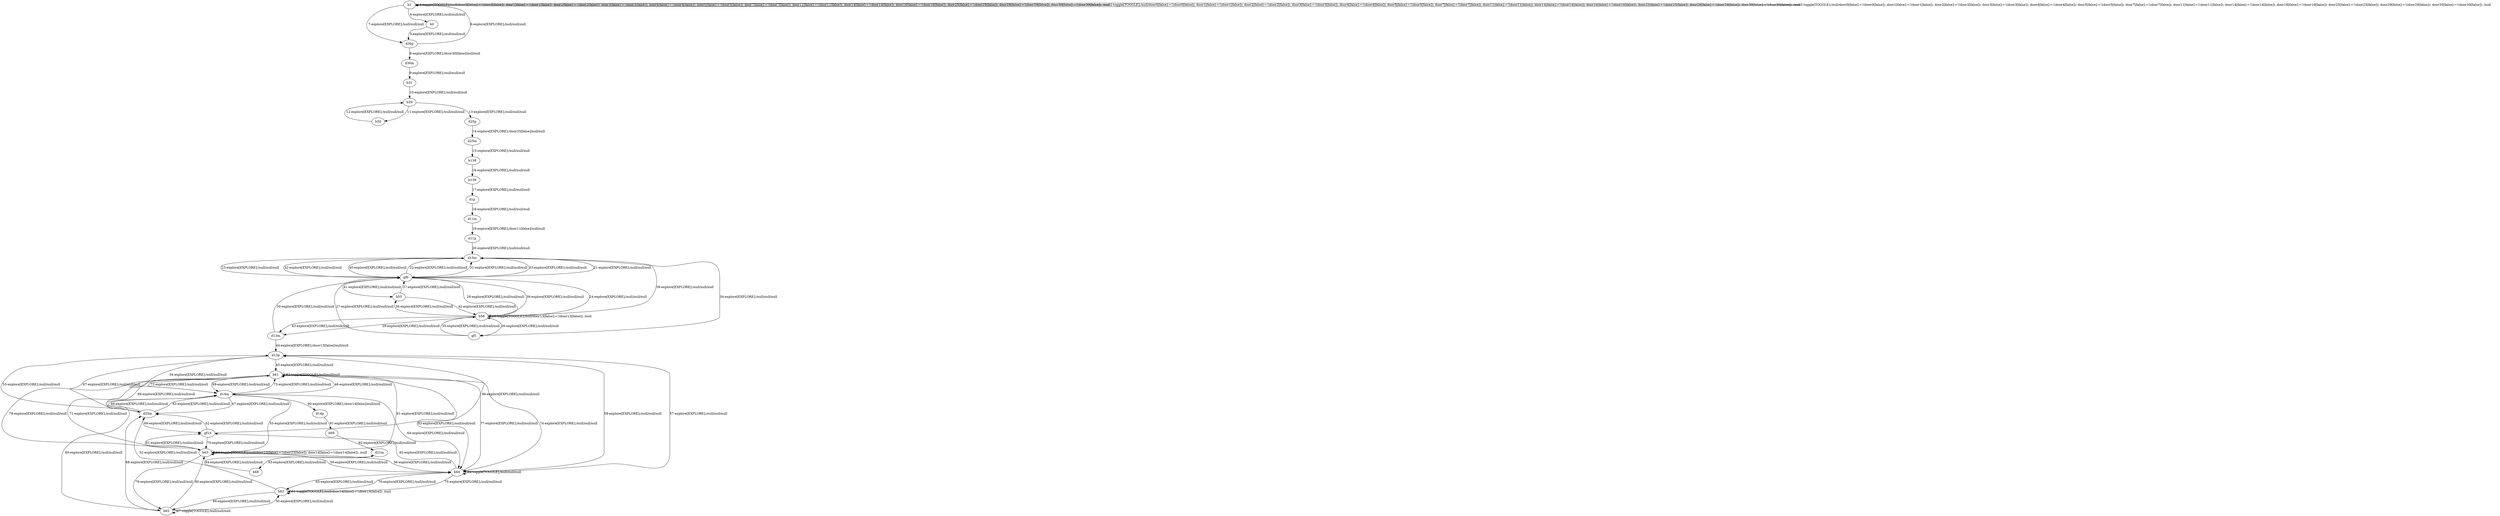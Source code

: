 # Total number of goals covered by this test: 1
# b68 --> d21m

digraph g {
"b1" -> "b1" [label = "1-toggle[TOGGLE];/null/door0[false]:=!(door0[false]); door1[false]:=!(door1[false]); door2[false]:=!(door2[false]); door3[false]:=!(door3[false]); door4[false]:=!(door4[false]); door5[false]:=!(door5[false]); door7[false]:=!(door7[false]); door11[false]:=!(door11[false]); door14[false]:=!(door14[false]); door16[false]:=!(door16[false]); door25[false]:=!(door25[false]); door29[false]:=!(door29[false]); door30[false]:=!(door30[false]); /null"];
"b1" -> "b1" [label = "2-toggle[TOGGLE];/null/door0[false]:=!(door0[false]); door1[false]:=!(door1[false]); door2[false]:=!(door2[false]); door3[false]:=!(door3[false]); door4[false]:=!(door4[false]); door5[false]:=!(door5[false]); door7[false]:=!(door7[false]); door11[false]:=!(door11[false]); door14[false]:=!(door14[false]); door16[false]:=!(door16[false]); door25[false]:=!(door25[false]); door29[false]:=!(door29[false]); door30[false]:=!(door30[false]); /null"];
"b1" -> "b1" [label = "3-toggle[TOGGLE];/null/door0[false]:=!(door0[false]); door1[false]:=!(door1[false]); door2[false]:=!(door2[false]); door3[false]:=!(door3[false]); door4[false]:=!(door4[false]); door5[false]:=!(door5[false]); door7[false]:=!(door7[false]); door11[false]:=!(door11[false]); door14[false]:=!(door14[false]); door16[false]:=!(door16[false]); door25[false]:=!(door25[false]); door29[false]:=!(door29[false]); door30[false]:=!(door30[false]); /null"];
"b1" -> "b0" [label = "4-explore[EXPLORE];/null/null/null"];
"b0" -> "d30p" [label = "5-explore[EXPLORE];/null/null/null"];
"d30p" -> "b1" [label = "6-explore[EXPLORE];/null/null/null"];
"b1" -> "d30p" [label = "7-explore[EXPLORE];/null/null/null"];
"d30p" -> "d30m" [label = "8-explore[EXPLORE];/door30[false]/null/null"];
"d30m" -> "b31" [label = "9-explore[EXPLORE];/null/null/null"];
"b31" -> "b29" [label = "10-explore[EXPLORE];/null/null/null"];
"b29" -> "b30" [label = "11-explore[EXPLORE];/null/null/null"];
"b30" -> "b29" [label = "12-explore[EXPLORE];/null/null/null"];
"b29" -> "d25p" [label = "13-explore[EXPLORE];/null/null/null"];
"d25p" -> "d25m" [label = "14-explore[EXPLORE];/door25[false]/null/null"];
"d25m" -> "b138" [label = "15-explore[EXPLORE];/null/null/null"];
"b138" -> "b139" [label = "16-explore[EXPLORE];/null/null/null"];
"b139" -> "d1p" [label = "17-explore[EXPLORE];/null/null/null"];
"d1p" -> "d11m" [label = "18-explore[EXPLORE];/null/null/null"];
"d11m" -> "d11p" [label = "19-explore[EXPLORE];/door11[false]/null/null"];
"d11p" -> "d15m" [label = "20-explore[EXPLORE];/null/null/null"];
"d15m" -> "gf0" [label = "21-explore[EXPLORE];/null/null/null"];
"gf0" -> "d15m" [label = "22-explore[EXPLORE];/null/null/null"];
"d15m" -> "gf0" [label = "23-explore[EXPLORE];/null/null/null"];
"gf0" -> "b56" [label = "24-explore[EXPLORE];/null/null/null"];
"b56" -> "b56" [label = "25-toggle[TOGGLE];/null/door13[false]:=!(door13[false]); /null"];
"b56" -> "gf1" [label = "26-explore[EXPLORE];/null/null/null"];
"gf1" -> "gf0" [label = "27-explore[EXPLORE];/null/null/null"];
"gf0" -> "b56" [label = "28-explore[EXPLORE];/null/null/null"];
"b56" -> "d13m" [label = "29-explore[EXPLORE];/null/null/null"];
"d13m" -> "gf0" [label = "30-explore[EXPLORE];/null/null/null"];
"gf0" -> "d15m" [label = "31-explore[EXPLORE];/null/null/null"];
"d15m" -> "gf0" [label = "32-explore[EXPLORE];/null/null/null"];
"gf0" -> "d15m" [label = "33-explore[EXPLORE];/null/null/null"];
"d15m" -> "gf1" [label = "34-explore[EXPLORE];/null/null/null"];
"gf1" -> "b56" [label = "35-explore[EXPLORE];/null/null/null"];
"b56" -> "b55" [label = "36-explore[EXPLORE];/null/null/null"];
"b55" -> "gf0" [label = "37-explore[EXPLORE];/null/null/null"];
"gf0" -> "b56" [label = "38-explore[EXPLORE];/null/null/null"];
"b56" -> "d15m" [label = "39-explore[EXPLORE];/null/null/null"];
"d15m" -> "gf0" [label = "40-explore[EXPLORE];/null/null/null"];
"gf0" -> "b55" [label = "41-explore[EXPLORE];/null/null/null"];
"b55" -> "b56" [label = "42-explore[EXPLORE];/null/null/null"];
"b56" -> "d13m" [label = "43-explore[EXPLORE];/null/null/null"];
"d13m" -> "d13p" [label = "44-explore[EXPLORE];/door13[false]/null/null"];
"d13p" -> "b61" [label = "45-explore[EXPLORE];/null/null/null"];
"b61" -> "d14m" [label = "46-explore[EXPLORE];/null/null/null"];
"d14m" -> "d35m" [label = "47-explore[EXPLORE];/null/null/null"];
"d35m" -> "d14m" [label = "48-explore[EXPLORE];/null/null/null"];
"d14m" -> "b65" [label = "49-explore[EXPLORE];/null/null/null"];
"b65" -> "b62" [label = "50-explore[EXPLORE];/null/null/null"];
"b62" -> "b62" [label = "51-toggle[TOGGLE];/null/door14[false]:=!(door14[false]); /null"];
"b62" -> "d35m" [label = "52-explore[EXPLORE];/null/null/null"];
"d35m" -> "d13p" [label = "53-explore[EXPLORE];/null/null/null"];
"d13p" -> "d14m" [label = "54-explore[EXPLORE];/null/null/null"];
"d14m" -> "b63" [label = "55-explore[EXPLORE];/null/null/null"];
"b63" -> "b64" [label = "56-explore[EXPLORE];/null/null/null"];
"b64" -> "d13p" [label = "57-explore[EXPLORE];/null/null/null"];
"d13p" -> "b64" [label = "58-explore[EXPLORE];/null/null/null"];
"b64" -> "b63" [label = "59-explore[EXPLORE];/null/null/null"];
"b63" -> "b63" [label = "60-toggle[TOGGLE];/null/door23[false]:=!(door23[false]); door14[false]:=!(door14[false]); /null"];
"b63" -> "gf14" [label = "61-explore[EXPLORE];/null/null/null"];
"gf14" -> "d35m" [label = "62-explore[EXPLORE];/null/null/null"];
"d35m" -> "d14m" [label = "63-explore[EXPLORE];/null/null/null"];
"d14m" -> "b64" [label = "64-explore[EXPLORE];/null/null/null"];
"b64" -> "b62" [label = "65-explore[EXPLORE];/null/null/null"];
"b62" -> "b65" [label = "66-explore[EXPLORE];/null/null/null"];
"b65" -> "b65" [label = "67-toggle[TOGGLE];/null/null/null"];
"b65" -> "d35m" [label = "68-explore[EXPLORE];/null/null/null"];
"d35m" -> "gf14" [label = "69-explore[EXPLORE];/null/null/null"];
"gf14" -> "b63" [label = "70-explore[EXPLORE];/null/null/null"];
"b63" -> "b61" [label = "71-explore[EXPLORE];/null/null/null"];
"b61" -> "d14m" [label = "72-explore[EXPLORE];/null/null/null"];
"d14m" -> "b61" [label = "73-explore[EXPLORE];/null/null/null"];
"b61" -> "b64" [label = "74-explore[EXPLORE];/null/null/null"];
"b64" -> "b62" [label = "75-explore[EXPLORE];/null/null/null"];
"b62" -> "b64" [label = "76-explore[EXPLORE];/null/null/null"];
"b64" -> "b61" [label = "77-explore[EXPLORE];/null/null/null"];
"b61" -> "b63" [label = "78-explore[EXPLORE];/null/null/null"];
"b63" -> "b65" [label = "79-explore[EXPLORE];/null/null/null"];
"b65" -> "b63" [label = "80-explore[EXPLORE];/null/null/null"];
"b63" -> "b61" [label = "81-explore[EXPLORE];/null/null/null"];
"b61" -> "b61" [label = "82-toggle[TOGGLE];/null/null/null"];
"b61" -> "b64" [label = "83-explore[EXPLORE];/null/null/null"];
"b64" -> "b64" [label = "84-toggle[TOGGLE];/null/null/null"];
"b64" -> "gf14" [label = "85-explore[EXPLORE];/null/null/null"];
"gf14" -> "d13p" [label = "86-explore[EXPLORE];/null/null/null"];
"d13p" -> "d35m" [label = "87-explore[EXPLORE];/null/null/null"];
"d35m" -> "b61" [label = "88-explore[EXPLORE];/null/null/null"];
"b61" -> "d14m" [label = "89-explore[EXPLORE];/null/null/null"];
"d14m" -> "d14p" [label = "90-explore[EXPLORE];/door14[false]/null/null"];
"d14p" -> "b69" [label = "91-explore[EXPLORE];/null/null/null"];
"b69" -> "d21m" [label = "92-explore[EXPLORE];/null/null/null"];
"d21m" -> "b68" [label = "93-explore[EXPLORE];/null/null/null"];
"b68" -> "d21m" [label = "94-explore[EXPLORE];/null/null/null"];
}